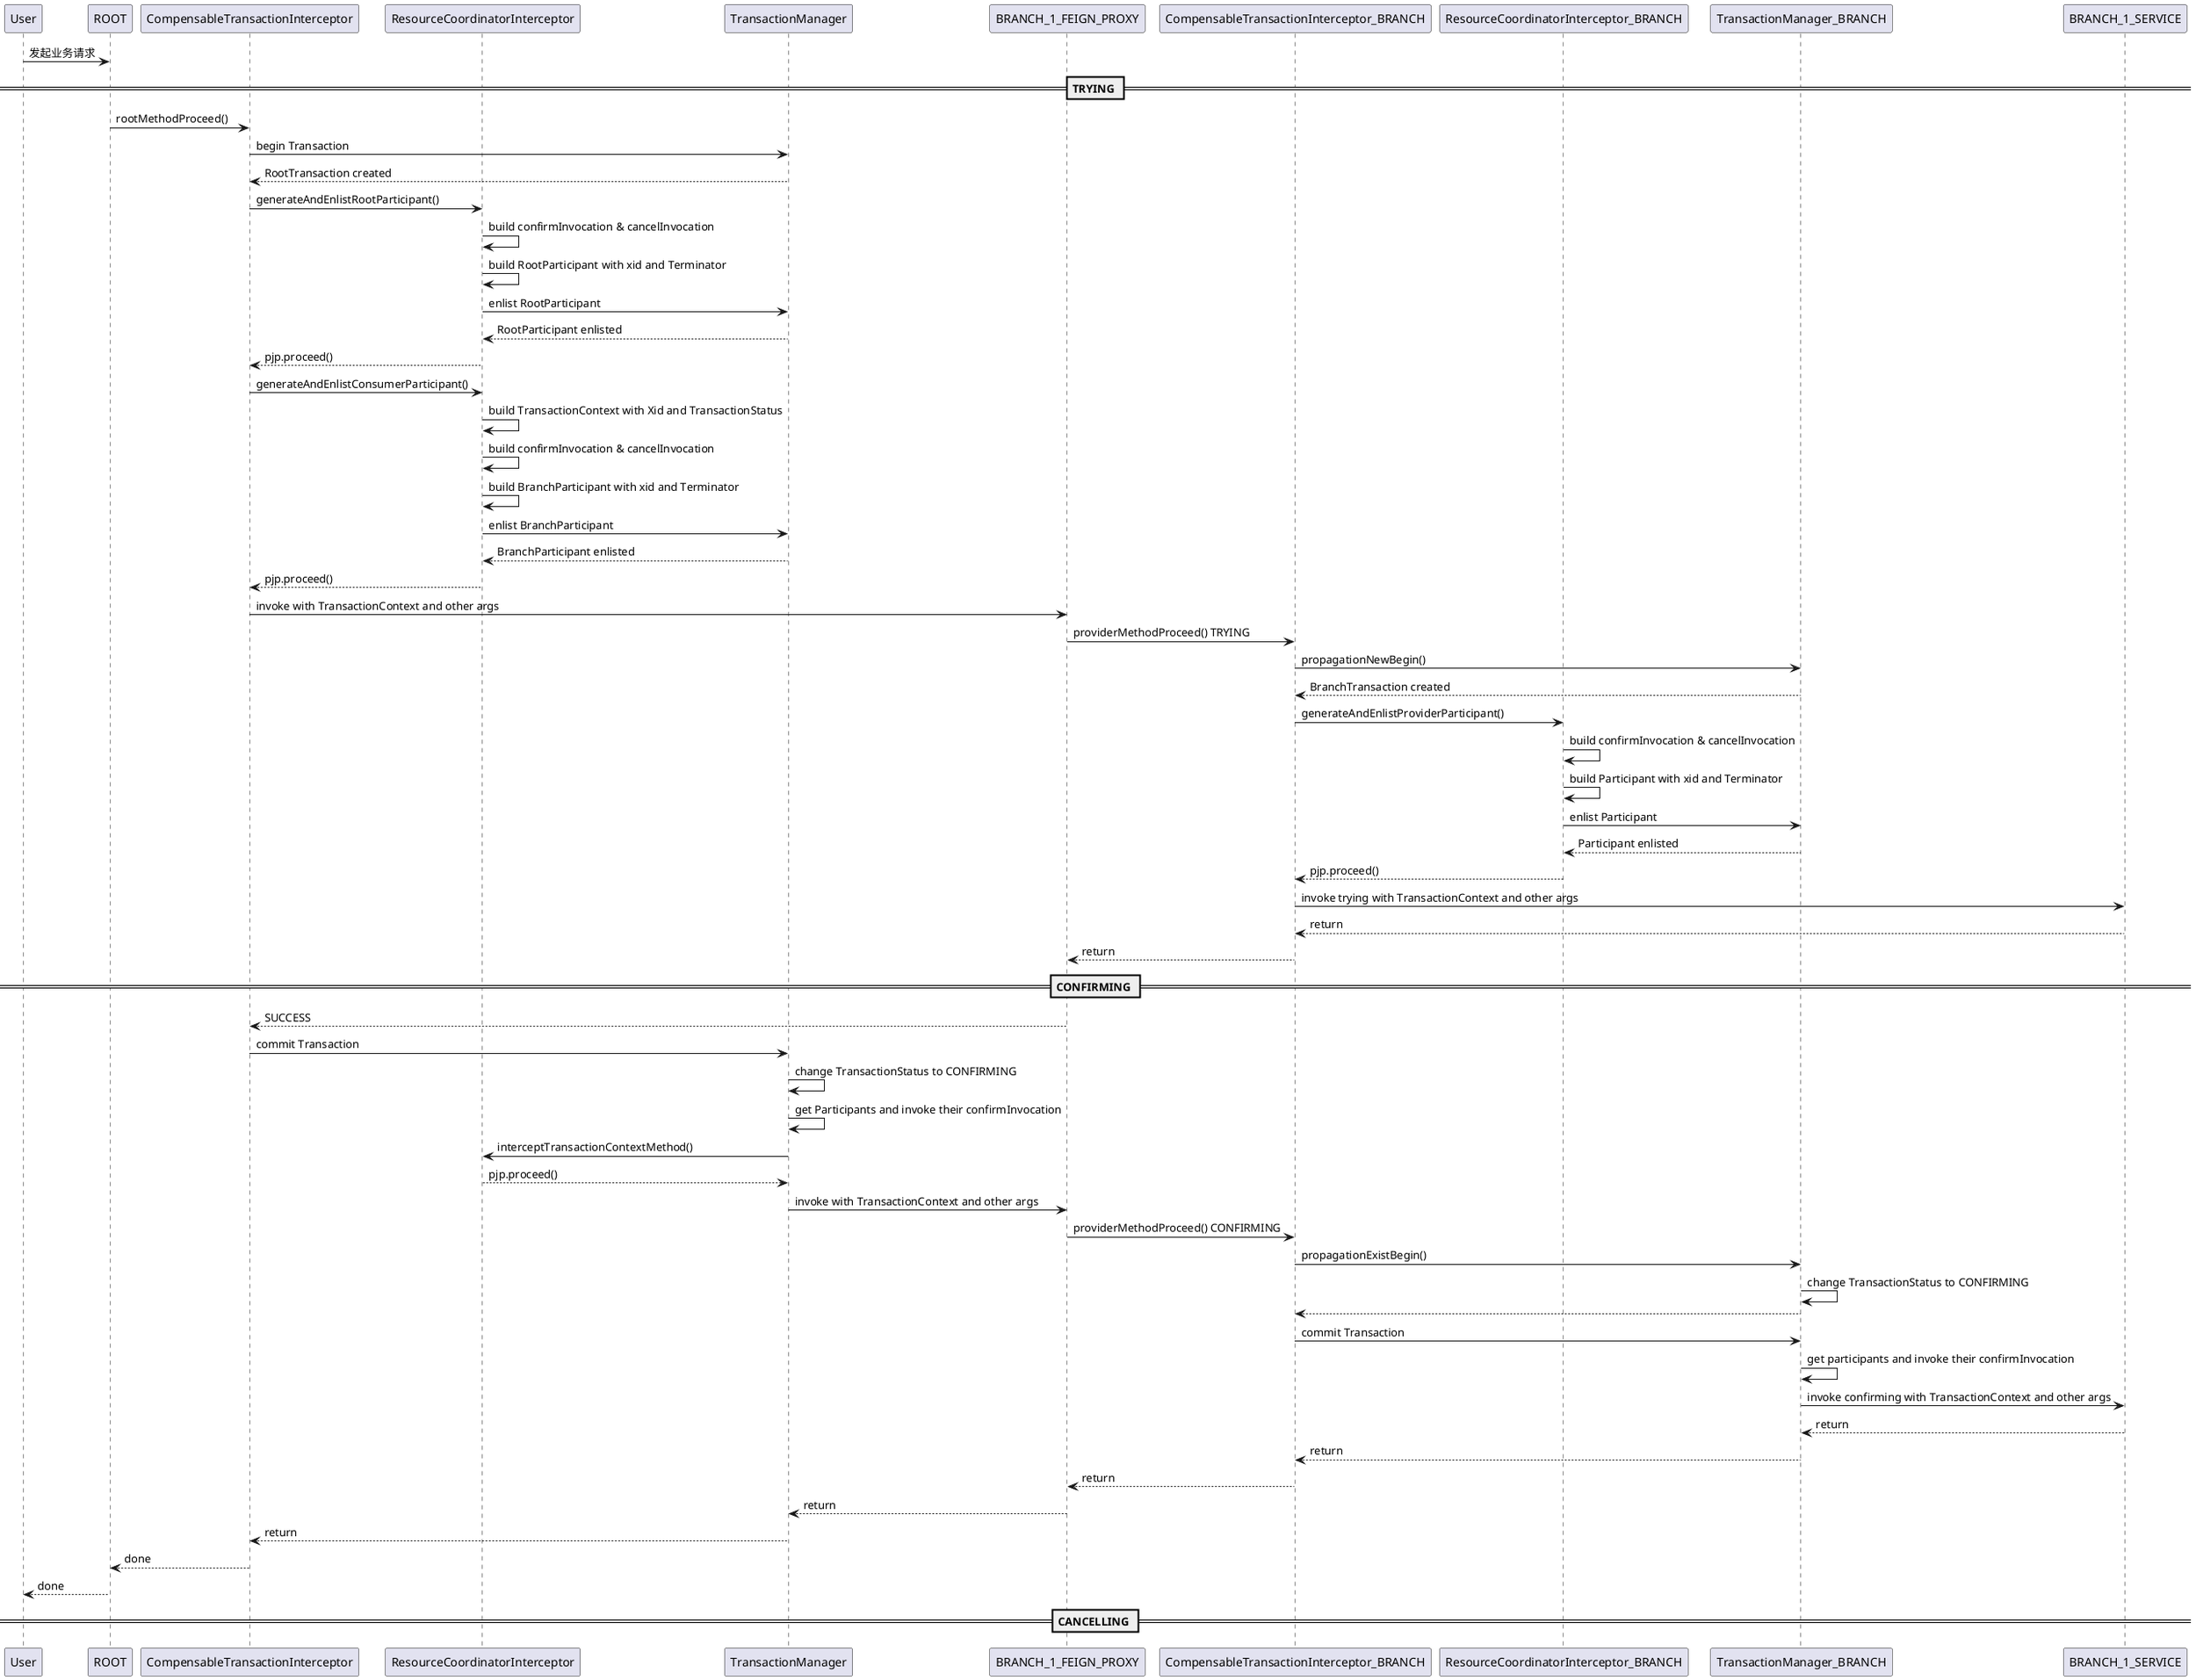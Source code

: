 @startuml
'https://plantuml.com/sequence-diagram
participant User
participant ROOT

participant CompensableTransactionInterceptor as COMP_IPTR_ROOT
participant ResourceCoordinatorInterceptor as RC_ITPR_ROOT
participant TransactionManager as TrxManager_Root
participant BRANCH_1_FEIGN_PROXY
participant CompensableTransactionInterceptor_BRANCH as COMP_IPTR_BRANCH
participant ResourceCoordinatorInterceptor_BRANCH as RC_ITPR_BRANCH
participant TransactionManager_BRANCH as TrxManager_BRANCH
participant BRANCH_1_SERVICE

User -> ROOT: 发起业务请求

== TRYING ==
' 1 调用 ROOT
' 1.1 TccCompensableAspect BEFORE -- rootMethodProceed
ROOT -> COMP_IPTR_ROOT: rootMethodProceed()
COMP_IPTR_ROOT -> TrxManager_Root: begin Transaction
COMP_IPTR_ROOT <-- TrxManager_Root: RootTransaction created

' 1.2 TccTransactionContextAspect BEFORE -- generateAndEnlistRootParticipant
COMP_IPTR_ROOT -> RC_ITPR_ROOT: generateAndEnlistRootParticipant()
RC_ITPR_ROOT -> RC_ITPR_ROOT: build confirmInvocation & cancelInvocation
RC_ITPR_ROOT -> RC_ITPR_ROOT: build RootParticipant with xid and Terminator
RC_ITPR_ROOT -> TrxManager_Root: enlist RootParticipant
RC_ITPR_ROOT <-- TrxManager_Root: RootParticipant enlisted
RC_ITPR_ROOT --> COMP_IPTR_ROOT: pjp.proceed()

' 2 ROOT 调用 BRANCH TRANSACTION
' 2.1 首先 TccTransactionContextAspect BEFORE
COMP_IPTR_ROOT -> RC_ITPR_ROOT: generateAndEnlistConsumerParticipant()
RC_ITPR_ROOT -> RC_ITPR_ROOT: build TransactionContext with Xid and TransactionStatus
RC_ITPR_ROOT -> RC_ITPR_ROOT: build confirmInvocation & cancelInvocation
RC_ITPR_ROOT -> RC_ITPR_ROOT: build BranchParticipant with xid and Terminator
RC_ITPR_ROOT -> TrxManager_Root: enlist BranchParticipant
RC_ITPR_ROOT <-- TrxManager_Root: BranchParticipant enlisted
RC_ITPR_ROOT --> COMP_IPTR_ROOT: pjp.proceed()

' 2.2 调用 FeignProxy
COMP_IPTR_ROOT -> BRANCH_1_FEIGN_PROXY: invoke with TransactionContext and other args

' 3 调用 BRANCH
' 3.1 TccCompensableAspect BEFORE -- providerMethodProceed TRYING
BRANCH_1_FEIGN_PROXY -> COMP_IPTR_BRANCH: providerMethodProceed() TRYING
COMP_IPTR_BRANCH -> TrxManager_BRANCH: propagationNewBegin()
COMP_IPTR_BRANCH <-- TrxManager_BRANCH: BranchTransaction created

' 3.2 TccTransactionContextAspect BEFORE -- generateAndEnlistProviderParticipant
COMP_IPTR_BRANCH -> RC_ITPR_BRANCH: generateAndEnlistProviderParticipant()
RC_ITPR_BRANCH -> RC_ITPR_BRANCH: build confirmInvocation & cancelInvocation
' todo 这里的 Participant
RC_ITPR_BRANCH -> RC_ITPR_BRANCH: build Participant with xid and Terminator
RC_ITPR_BRANCH -> TrxManager_BRANCH: enlist Participant
RC_ITPR_BRANCH <-- TrxManager_BRANCH: Participant enlisted
RC_ITPR_BRANCH --> COMP_IPTR_BRANCH: pjp.proceed()

' 3.3 执行 BRANCH Service 的业务逻辑
COMP_IPTR_BRANCH -> BRANCH_1_SERVICE: invoke trying with TransactionContext and other args
COMP_IPTR_BRANCH <-- BRANCH_1_SERVICE: return
COMP_IPTR_BRANCH --> BRANCH_1_FEIGN_PROXY: return


== CONFIRMING ==
' ROOT 和 BRANCH 都成功执行，执行 CONFIRMING 逻辑
BRANCH_1_FEIGN_PROXY --> COMP_IPTR_ROOT: SUCCESS
COMP_IPTR_ROOT -> TrxManager_Root: commit Transaction
TrxManager_Root -> TrxManager_Root: change TransactionStatus to CONFIRMING
TrxManager_Root -> TrxManager_Root: get Participants and invoke their confirmInvocation

' invoke BRANCH_1_FEIGN_PROXY
TrxManager_Root -> RC_ITPR_ROOT: interceptTransactionContextMethod()
' 此时 TransactionContext != null，此时 MethodType 为 NORMAL ！！！
TrxManager_Root <-- RC_ITPR_ROOT: pjp.proceed()
TrxManager_Root -> BRANCH_1_FEIGN_PROXY: invoke with TransactionContext and other args

' TccCompensableAspect BEFORE -- providerMethodProceed CONFIRMING
BRANCH_1_FEIGN_PROXY -> COMP_IPTR_BRANCH: providerMethodProceed() CONFIRMING
COMP_IPTR_BRANCH -> TrxManager_BRANCH: propagationExistBegin()
TrxManager_BRANCH -> TrxManager_BRANCH: change TransactionStatus to CONFIRMING
TrxManager_BRANCH --> COMP_IPTR_BRANCH:
COMP_IPTR_BRANCH -> TrxManager_BRANCH: commit Transaction
' 这里只有一个 Participant，就是 BranchTransaction 自己
TrxManager_BRANCH -> TrxManager_BRANCH: get participants and invoke their confirmInvocation
TrxManager_BRANCH -> BRANCH_1_SERVICE: invoke confirming with TransactionContext and other args
TrxManager_BRANCH <-- BRANCH_1_SERVICE: return
TrxManager_BRANCH --> COMP_IPTR_BRANCH: return
COMP_IPTR_BRANCH --> BRANCH_1_FEIGN_PROXY: return

BRANCH_1_FEIGN_PROXY --> TrxManager_Root: return
TrxManager_Root --> COMP_IPTR_ROOT: return
COMP_IPTR_ROOT --> ROOT: done
ROOT --> User: done

== CANCELLING ==

@enduml